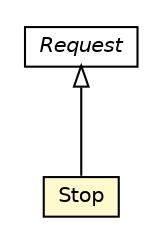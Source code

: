 #!/usr/local/bin/dot
#
# Class diagram 
# Generated by UMLGraph version 5.1 (http://www.umlgraph.org/)
#

digraph G {
	edge [fontname="Helvetica",fontsize=10,labelfontname="Helvetica",labelfontsize=10];
	node [fontname="Helvetica",fontsize=10,shape=plaintext];
	nodesep=0.25;
	ranksep=0.5;
	// edu.proz.checkers.infrastructure.Stop
	c912 [label=<<table title="edu.proz.checkers.infrastructure.Stop" border="0" cellborder="1" cellspacing="0" cellpadding="2" port="p" bgcolor="lemonChiffon" href="./Stop.html">
		<tr><td><table border="0" cellspacing="0" cellpadding="1">
<tr><td align="center" balign="center"> Stop </td></tr>
		</table></td></tr>
		</table>>, fontname="Helvetica", fontcolor="black", fontsize=10.0];
	// edu.proz.checkers.infrastructure.Request
	c923 [label=<<table title="edu.proz.checkers.infrastructure.Request" border="0" cellborder="1" cellspacing="0" cellpadding="2" port="p" href="./Request.html">
		<tr><td><table border="0" cellspacing="0" cellpadding="1">
<tr><td align="center" balign="center"><font face="Helvetica-Oblique"> Request </font></td></tr>
		</table></td></tr>
		</table>>, fontname="Helvetica", fontcolor="black", fontsize=10.0];
	//edu.proz.checkers.infrastructure.Stop extends edu.proz.checkers.infrastructure.Request
	c923:p -> c912:p [dir=back,arrowtail=empty];
}

